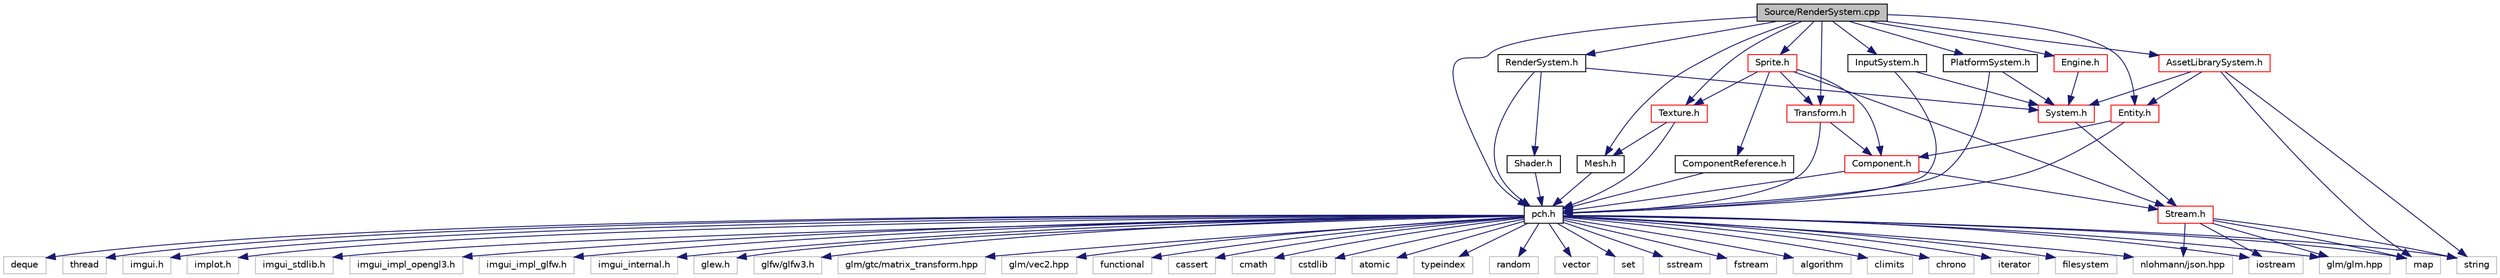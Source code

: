 digraph "Source/RenderSystem.cpp"
{
 // LATEX_PDF_SIZE
  edge [fontname="Helvetica",fontsize="10",labelfontname="Helvetica",labelfontsize="10"];
  node [fontname="Helvetica",fontsize="10",shape=record];
  Node1 [label="Source/RenderSystem.cpp",height=0.2,width=0.4,color="black", fillcolor="grey75", style="filled", fontcolor="black",tooltip="System responsible for drawing sprites and basic shapes."];
  Node1 -> Node2 [color="midnightblue",fontsize="10",style="solid",fontname="Helvetica"];
  Node2 [label="pch.h",height=0.2,width=0.4,color="black", fillcolor="white", style="filled",URL="$pch_8h.html",tooltip="This is a precompiled header file."];
  Node2 -> Node3 [color="midnightblue",fontsize="10",style="solid",fontname="Helvetica"];
  Node3 [label="functional",height=0.2,width=0.4,color="grey75", fillcolor="white", style="filled",tooltip=" "];
  Node2 -> Node4 [color="midnightblue",fontsize="10",style="solid",fontname="Helvetica"];
  Node4 [label="iostream",height=0.2,width=0.4,color="grey75", fillcolor="white", style="filled",tooltip=" "];
  Node2 -> Node5 [color="midnightblue",fontsize="10",style="solid",fontname="Helvetica"];
  Node5 [label="cassert",height=0.2,width=0.4,color="grey75", fillcolor="white", style="filled",tooltip=" "];
  Node2 -> Node6 [color="midnightblue",fontsize="10",style="solid",fontname="Helvetica"];
  Node6 [label="cmath",height=0.2,width=0.4,color="grey75", fillcolor="white", style="filled",tooltip=" "];
  Node2 -> Node7 [color="midnightblue",fontsize="10",style="solid",fontname="Helvetica"];
  Node7 [label="cstdlib",height=0.2,width=0.4,color="grey75", fillcolor="white", style="filled",tooltip=" "];
  Node2 -> Node8 [color="midnightblue",fontsize="10",style="solid",fontname="Helvetica"];
  Node8 [label="atomic",height=0.2,width=0.4,color="grey75", fillcolor="white", style="filled",tooltip=" "];
  Node2 -> Node9 [color="midnightblue",fontsize="10",style="solid",fontname="Helvetica"];
  Node9 [label="typeindex",height=0.2,width=0.4,color="grey75", fillcolor="white", style="filled",tooltip=" "];
  Node2 -> Node10 [color="midnightblue",fontsize="10",style="solid",fontname="Helvetica"];
  Node10 [label="random",height=0.2,width=0.4,color="grey75", fillcolor="white", style="filled",tooltip=" "];
  Node2 -> Node11 [color="midnightblue",fontsize="10",style="solid",fontname="Helvetica"];
  Node11 [label="vector",height=0.2,width=0.4,color="grey75", fillcolor="white", style="filled",tooltip=" "];
  Node2 -> Node12 [color="midnightblue",fontsize="10",style="solid",fontname="Helvetica"];
  Node12 [label="string",height=0.2,width=0.4,color="grey75", fillcolor="white", style="filled",tooltip=" "];
  Node2 -> Node13 [color="midnightblue",fontsize="10",style="solid",fontname="Helvetica"];
  Node13 [label="map",height=0.2,width=0.4,color="grey75", fillcolor="white", style="filled",tooltip=" "];
  Node2 -> Node14 [color="midnightblue",fontsize="10",style="solid",fontname="Helvetica"];
  Node14 [label="set",height=0.2,width=0.4,color="grey75", fillcolor="white", style="filled",tooltip=" "];
  Node2 -> Node15 [color="midnightblue",fontsize="10",style="solid",fontname="Helvetica"];
  Node15 [label="sstream",height=0.2,width=0.4,color="grey75", fillcolor="white", style="filled",tooltip=" "];
  Node2 -> Node16 [color="midnightblue",fontsize="10",style="solid",fontname="Helvetica"];
  Node16 [label="fstream",height=0.2,width=0.4,color="grey75", fillcolor="white", style="filled",tooltip=" "];
  Node2 -> Node17 [color="midnightblue",fontsize="10",style="solid",fontname="Helvetica"];
  Node17 [label="algorithm",height=0.2,width=0.4,color="grey75", fillcolor="white", style="filled",tooltip=" "];
  Node2 -> Node18 [color="midnightblue",fontsize="10",style="solid",fontname="Helvetica"];
  Node18 [label="climits",height=0.2,width=0.4,color="grey75", fillcolor="white", style="filled",tooltip=" "];
  Node2 -> Node19 [color="midnightblue",fontsize="10",style="solid",fontname="Helvetica"];
  Node19 [label="chrono",height=0.2,width=0.4,color="grey75", fillcolor="white", style="filled",tooltip=" "];
  Node2 -> Node20 [color="midnightblue",fontsize="10",style="solid",fontname="Helvetica"];
  Node20 [label="iterator",height=0.2,width=0.4,color="grey75", fillcolor="white", style="filled",tooltip=" "];
  Node2 -> Node21 [color="midnightblue",fontsize="10",style="solid",fontname="Helvetica"];
  Node21 [label="filesystem",height=0.2,width=0.4,color="grey75", fillcolor="white", style="filled",tooltip=" "];
  Node2 -> Node22 [color="midnightblue",fontsize="10",style="solid",fontname="Helvetica"];
  Node22 [label="deque",height=0.2,width=0.4,color="grey75", fillcolor="white", style="filled",tooltip=" "];
  Node2 -> Node23 [color="midnightblue",fontsize="10",style="solid",fontname="Helvetica"];
  Node23 [label="thread",height=0.2,width=0.4,color="grey75", fillcolor="white", style="filled",tooltip=" "];
  Node2 -> Node24 [color="midnightblue",fontsize="10",style="solid",fontname="Helvetica"];
  Node24 [label="imgui.h",height=0.2,width=0.4,color="grey75", fillcolor="white", style="filled",tooltip=" "];
  Node2 -> Node25 [color="midnightblue",fontsize="10",style="solid",fontname="Helvetica"];
  Node25 [label="implot.h",height=0.2,width=0.4,color="grey75", fillcolor="white", style="filled",tooltip=" "];
  Node2 -> Node26 [color="midnightblue",fontsize="10",style="solid",fontname="Helvetica"];
  Node26 [label="imgui_stdlib.h",height=0.2,width=0.4,color="grey75", fillcolor="white", style="filled",tooltip=" "];
  Node2 -> Node27 [color="midnightblue",fontsize="10",style="solid",fontname="Helvetica"];
  Node27 [label="imgui_impl_opengl3.h",height=0.2,width=0.4,color="grey75", fillcolor="white", style="filled",tooltip=" "];
  Node2 -> Node28 [color="midnightblue",fontsize="10",style="solid",fontname="Helvetica"];
  Node28 [label="imgui_impl_glfw.h",height=0.2,width=0.4,color="grey75", fillcolor="white", style="filled",tooltip=" "];
  Node2 -> Node29 [color="midnightblue",fontsize="10",style="solid",fontname="Helvetica"];
  Node29 [label="imgui_internal.h",height=0.2,width=0.4,color="grey75", fillcolor="white", style="filled",tooltip=" "];
  Node2 -> Node30 [color="midnightblue",fontsize="10",style="solid",fontname="Helvetica"];
  Node30 [label="glew.h",height=0.2,width=0.4,color="grey75", fillcolor="white", style="filled",tooltip=" "];
  Node2 -> Node31 [color="midnightblue",fontsize="10",style="solid",fontname="Helvetica"];
  Node31 [label="glfw/glfw3.h",height=0.2,width=0.4,color="grey75", fillcolor="white", style="filled",tooltip=" "];
  Node2 -> Node32 [color="midnightblue",fontsize="10",style="solid",fontname="Helvetica"];
  Node32 [label="glm/glm.hpp",height=0.2,width=0.4,color="grey75", fillcolor="white", style="filled",tooltip=" "];
  Node2 -> Node33 [color="midnightblue",fontsize="10",style="solid",fontname="Helvetica"];
  Node33 [label="glm/gtc/matrix_transform.hpp",height=0.2,width=0.4,color="grey75", fillcolor="white", style="filled",tooltip=" "];
  Node2 -> Node34 [color="midnightblue",fontsize="10",style="solid",fontname="Helvetica"];
  Node34 [label="glm/vec2.hpp",height=0.2,width=0.4,color="grey75", fillcolor="white", style="filled",tooltip=" "];
  Node2 -> Node35 [color="midnightblue",fontsize="10",style="solid",fontname="Helvetica"];
  Node35 [label="nlohmann/json.hpp",height=0.2,width=0.4,color="grey75", fillcolor="white", style="filled",tooltip=" "];
  Node1 -> Node36 [color="midnightblue",fontsize="10",style="solid",fontname="Helvetica"];
  Node36 [label="RenderSystem.h",height=0.2,width=0.4,color="black", fillcolor="white", style="filled",URL="$RenderSystem_8h.html",tooltip="System responsible for drawing sprites and basic shapes."];
  Node36 -> Node2 [color="midnightblue",fontsize="10",style="solid",fontname="Helvetica"];
  Node36 -> Node37 [color="midnightblue",fontsize="10",style="solid",fontname="Helvetica"];
  Node37 [label="System.h",height=0.2,width=0.4,color="red", fillcolor="white", style="filled",URL="$System_8h.html",tooltip="Base class for all Systems."];
  Node37 -> Node40 [color="midnightblue",fontsize="10",style="solid",fontname="Helvetica"];
  Node40 [label="Stream.h",height=0.2,width=0.4,color="red", fillcolor="white", style="filled",URL="$Stream_8h.html",tooltip="JSON File reading/writing."];
  Node40 -> Node12 [color="midnightblue",fontsize="10",style="solid",fontname="Helvetica"];
  Node40 -> Node13 [color="midnightblue",fontsize="10",style="solid",fontname="Helvetica"];
  Node40 -> Node32 [color="midnightblue",fontsize="10",style="solid",fontname="Helvetica"];
  Node40 -> Node35 [color="midnightblue",fontsize="10",style="solid",fontname="Helvetica"];
  Node40 -> Node4 [color="midnightblue",fontsize="10",style="solid",fontname="Helvetica"];
  Node36 -> Node43 [color="midnightblue",fontsize="10",style="solid",fontname="Helvetica"];
  Node43 [label="Shader.h",height=0.2,width=0.4,color="black", fillcolor="white", style="filled",URL="$Shader_8h.html",tooltip="Shader class declaration/interface."];
  Node43 -> Node2 [color="midnightblue",fontsize="10",style="solid",fontname="Helvetica"];
  Node1 -> Node44 [color="midnightblue",fontsize="10",style="solid",fontname="Helvetica"];
  Node44 [label="Sprite.h",height=0.2,width=0.4,color="red", fillcolor="white", style="filled",URL="$Sprite_8h_source.html",tooltip=" "];
  Node44 -> Node45 [color="midnightblue",fontsize="10",style="solid",fontname="Helvetica"];
  Node45 [label="Component.h",height=0.2,width=0.4,color="red", fillcolor="white", style="filled",URL="$Component_8h.html",tooltip="Virtual component header."];
  Node45 -> Node2 [color="midnightblue",fontsize="10",style="solid",fontname="Helvetica"];
  Node45 -> Node40 [color="midnightblue",fontsize="10",style="solid",fontname="Helvetica"];
  Node44 -> Node40 [color="midnightblue",fontsize="10",style="solid",fontname="Helvetica"];
  Node44 -> Node46 [color="midnightblue",fontsize="10",style="solid",fontname="Helvetica"];
  Node46 [label="ComponentReference.h",height=0.2,width=0.4,color="black", fillcolor="white", style="filled",URL="$ComponentReference_8h.html",tooltip="a reference to a component in the scene"];
  Node46 -> Node2 [color="midnightblue",fontsize="10",style="solid",fontname="Helvetica"];
  Node44 -> Node47 [color="midnightblue",fontsize="10",style="solid",fontname="Helvetica"];
  Node47 [label="Transform.h",height=0.2,width=0.4,color="red", fillcolor="white", style="filled",URL="$Transform_8h.html",tooltip="Transform."];
  Node47 -> Node2 [color="midnightblue",fontsize="10",style="solid",fontname="Helvetica"];
  Node47 -> Node45 [color="midnightblue",fontsize="10",style="solid",fontname="Helvetica"];
  Node44 -> Node56 [color="midnightblue",fontsize="10",style="solid",fontname="Helvetica"];
  Node56 [label="Texture.h",height=0.2,width=0.4,color="red", fillcolor="white", style="filled",URL="$Texture_8h.html",tooltip="Header for the OpenGL texture wrapper."];
  Node56 -> Node2 [color="midnightblue",fontsize="10",style="solid",fontname="Helvetica"];
  Node56 -> Node57 [color="midnightblue",fontsize="10",style="solid",fontname="Helvetica"];
  Node57 [label="Mesh.h",height=0.2,width=0.4,color="black", fillcolor="white", style="filled",URL="$Mesh_8h.html",tooltip="Mesh class - holds on to buffer/VAO references, draws their contents."];
  Node57 -> Node2 [color="midnightblue",fontsize="10",style="solid",fontname="Helvetica"];
  Node1 -> Node58 [color="midnightblue",fontsize="10",style="solid",fontname="Helvetica"];
  Node58 [label="PlatformSystem.h",height=0.2,width=0.4,color="black", fillcolor="white", style="filled",URL="$PlatformSystem_8h.html",tooltip="Patform System class: initializes window and graphics (GLFW and GLEW), shuts them down on exit."];
  Node58 -> Node2 [color="midnightblue",fontsize="10",style="solid",fontname="Helvetica"];
  Node58 -> Node37 [color="midnightblue",fontsize="10",style="solid",fontname="Helvetica"];
  Node1 -> Node51 [color="midnightblue",fontsize="10",style="solid",fontname="Helvetica"];
  Node51 [label="Entity.h",height=0.2,width=0.4,color="red", fillcolor="white", style="filled",URL="$Entity_8h.html",tooltip="Entity class which holds Components."];
  Node51 -> Node2 [color="midnightblue",fontsize="10",style="solid",fontname="Helvetica"];
  Node51 -> Node45 [color="midnightblue",fontsize="10",style="solid",fontname="Helvetica"];
  Node1 -> Node47 [color="midnightblue",fontsize="10",style="solid",fontname="Helvetica"];
  Node1 -> Node57 [color="midnightblue",fontsize="10",style="solid",fontname="Helvetica"];
  Node1 -> Node50 [color="midnightblue",fontsize="10",style="solid",fontname="Helvetica"];
  Node50 [label="AssetLibrarySystem.h",height=0.2,width=0.4,color="red", fillcolor="white", style="filled",URL="$AssetLibrarySystem_8h.html",tooltip="Asset System."];
  Node50 -> Node37 [color="midnightblue",fontsize="10",style="solid",fontname="Helvetica"];
  Node50 -> Node13 [color="midnightblue",fontsize="10",style="solid",fontname="Helvetica"];
  Node50 -> Node12 [color="midnightblue",fontsize="10",style="solid",fontname="Helvetica"];
  Node50 -> Node51 [color="midnightblue",fontsize="10",style="solid",fontname="Helvetica"];
  Node1 -> Node56 [color="midnightblue",fontsize="10",style="solid",fontname="Helvetica"];
  Node1 -> Node59 [color="midnightblue",fontsize="10",style="solid",fontname="Helvetica"];
  Node59 [label="InputSystem.h",height=0.2,width=0.4,color="black", fillcolor="white", style="filled",URL="$InputSystem_8h.html",tooltip="Input system, m_Handles key and mouse inputs."];
  Node59 -> Node2 [color="midnightblue",fontsize="10",style="solid",fontname="Helvetica"];
  Node59 -> Node37 [color="midnightblue",fontsize="10",style="solid",fontname="Helvetica"];
  Node1 -> Node60 [color="midnightblue",fontsize="10",style="solid",fontname="Helvetica"];
  Node60 [label="Engine.h",height=0.2,width=0.4,color="red", fillcolor="white", style="filled",URL="$Engine_8h.html",tooltip="Engine class."];
  Node60 -> Node37 [color="midnightblue",fontsize="10",style="solid",fontname="Helvetica"];
}
